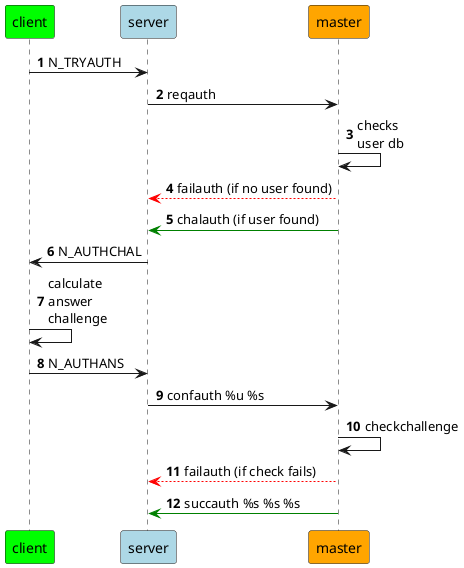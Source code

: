 @startuml

autonumber

participant client #lime
participant server #lightblue
participant master #orange


client -> server: N_TRYAUTH

server -> master: reqauth

master -> master: checks\nuser db

server <-[#red]- master: failauth (if no user found)
server <[#green]- master: chalauth (if user found)

client <- server: N_AUTHCHAL

client -> client: calculate\nanswer\nchallenge

client -> server: N_AUTHANS

server -> master: confauth %u %s

master -> master: checkchallenge

master -[#red]-> server: failauth (if check fails)
server <[#green]- master: succauth %s %s %s

@enduml
